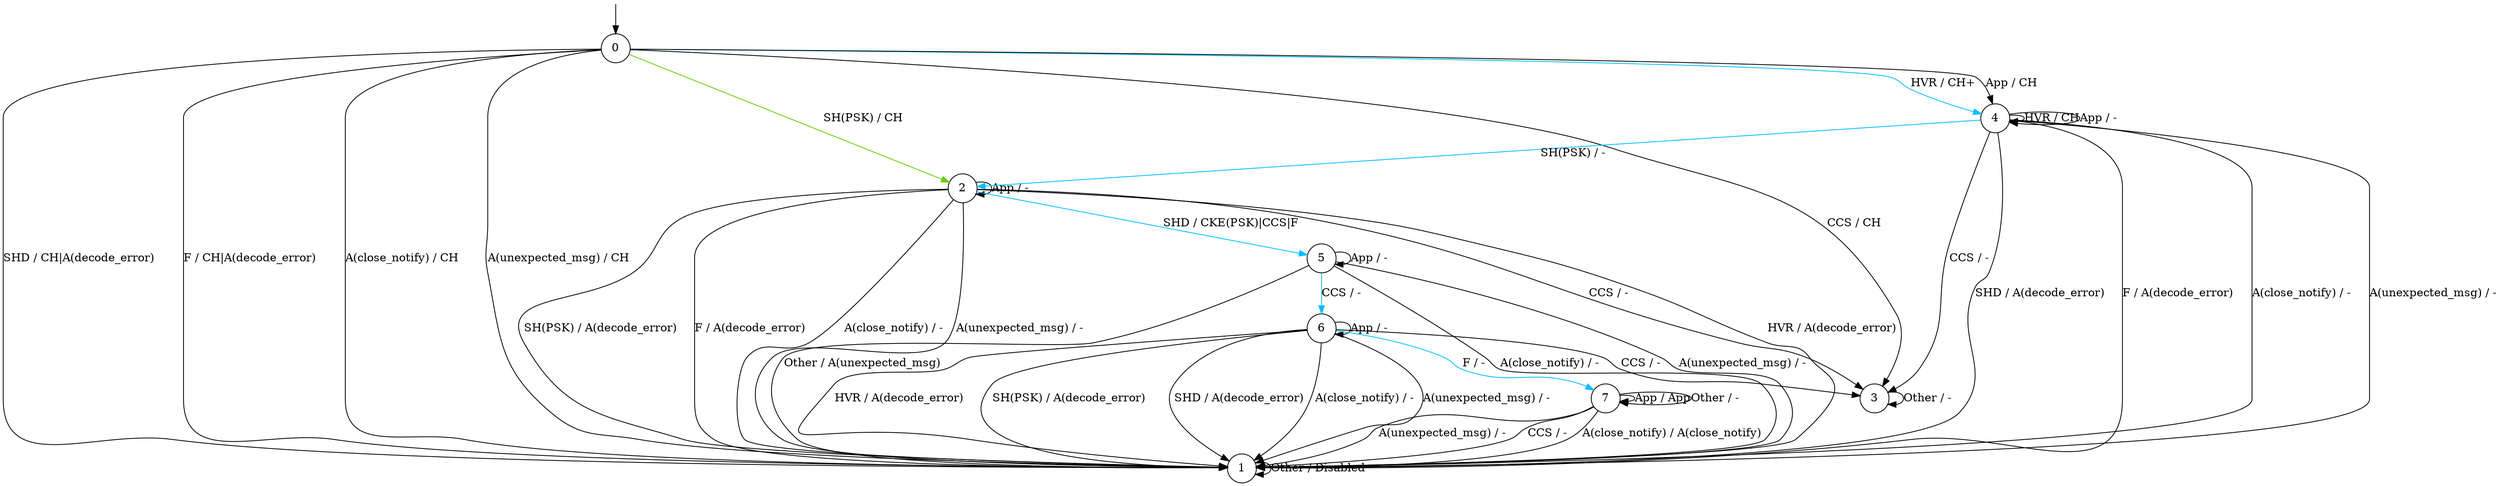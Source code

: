 digraph g {

	s0 [shape="circle" label="0"];
	s1 [shape="circle" label="1"];
	s2 [shape="circle" label="2"];
	s3 [shape="circle" label="3"];
	s4 [shape="circle" label="4"];
	s5 [shape="circle" label="5"];
	s6 [shape="circle" label="6"];
	s7 [shape="circle" label="7"];
	s0 -> s4 [color="deepskyblue" label="HVR / CH+"];
	s0 -> s2 [color="chartreuse3" label="SH(PSK) / CH"];
	s0 -> s1 [label="SHD / CH|A(decode_error)"];
	s0 -> s3 [label="CCS / CH"];
	s0 -> s1 [label="F / CH|A(decode_error)"];
	s0 -> s4 [label="App / CH"];
	s0 -> s1 [label="A(close_notify) / CH"];
	s0 -> s1 [label="A(unexpected_msg) / CH"];
	s1 -> s1 [label="Other / Disabled"];
	s2 -> s1 [label="HVR / A(decode_error)"];
	s2 -> s1 [label="SH(PSK) / A(decode_error)"];
	s2 -> s5 [color="deepskyblue" label="SHD / CKE(PSK)|CCS|F"];
	s2 -> s3 [label="CCS / -"];
	s2 -> s1 [label="F / A(decode_error)"];
	s2 -> s2 [label="App / -"];
	s2 -> s1 [label="A(close_notify) / -"];
	s2 -> s1 [label="A(unexpected_msg) / -"];
	s3 -> s3 [label="Other / -"];
	s4 -> s4 [label="HVR / CH"];
	s4 -> s2 [color="deepskyblue" label="SH(PSK) / -"];
	s4 -> s1 [label="SHD / A(decode_error)"];
	s4 -> s3 [label="CCS / -"];
	s4 -> s1 [label="F / A(decode_error)"];
	s4 -> s4 [label="App / -"];
	s4 -> s1 [label="A(close_notify) / -"];
	s4 -> s1 [label="A(unexpected_msg) / -"];
	s5 -> s6 [color="deepskyblue" label="CCS / -"];
	s5 -> s5 [label="App / -"];
	s5 -> s1 [label="A(close_notify) / -"];
	s5 -> s1 [label="A(unexpected_msg) / -"];
	s5 -> s1 [label="Other / A(unexpected_msg)"];
	s6 -> s1 [label="HVR / A(decode_error)"];
	s6 -> s1 [label="SH(PSK) / A(decode_error)"];
	s6 -> s1 [label="SHD / A(decode_error)"];
	s6 -> s3 [label="CCS / -"];
	s6 -> s7 [color="deepskyblue" label="F / -"];
	s6 -> s6 [label="App / -"];
	s6 -> s1 [label="A(close_notify) / -"];
	s6 -> s1 [label="A(unexpected_msg) / -"];
	s7 -> s1 [label="CCS / -"];
	s7 -> s7 [label="App / App"];
	s7 -> s1 [label="A(close_notify) / A(close_notify)"];
	s7 -> s1 [label="A(unexpected_msg) / -"];
	s7 -> s7 [label="Other / -"];

__start0 [label="" shape="none" width="0" height="0"];
__start0 -> s0;

}
